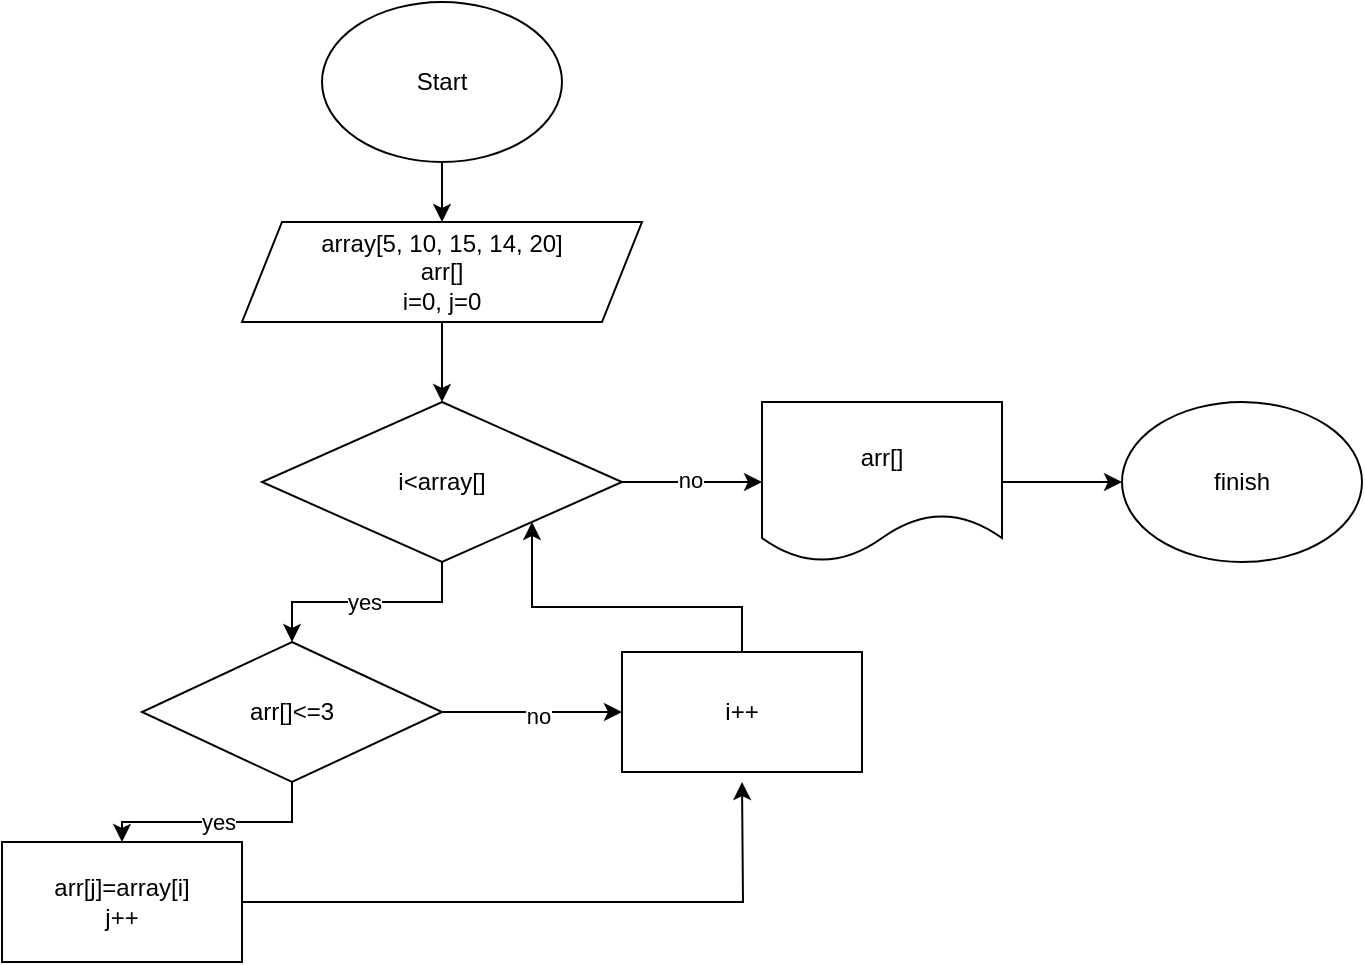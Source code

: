 <mxfile version="21.6.8" type="device">
  <diagram name="Страница 1" id="PjE37qe465DXwWyupwO6">
    <mxGraphModel dx="1036" dy="606" grid="1" gridSize="10" guides="1" tooltips="1" connect="1" arrows="1" fold="1" page="1" pageScale="1" pageWidth="827" pageHeight="1169" math="0" shadow="0">
      <root>
        <mxCell id="0" />
        <mxCell id="1" parent="0" />
        <mxCell id="A6gzNDOhWi2ns9ZcFzLb-3" value="" style="edgeStyle=orthogonalEdgeStyle;rounded=0;orthogonalLoop=1;jettySize=auto;html=1;" parent="1" source="A6gzNDOhWi2ns9ZcFzLb-1" target="A6gzNDOhWi2ns9ZcFzLb-2" edge="1">
          <mxGeometry relative="1" as="geometry" />
        </mxCell>
        <mxCell id="A6gzNDOhWi2ns9ZcFzLb-1" value="Start" style="ellipse;whiteSpace=wrap;html=1;" parent="1" vertex="1">
          <mxGeometry x="270" y="20" width="120" height="80" as="geometry" />
        </mxCell>
        <mxCell id="vsOPiw_uGc_njPWq8ppH-2" value="" style="edgeStyle=orthogonalEdgeStyle;rounded=0;orthogonalLoop=1;jettySize=auto;html=1;" edge="1" parent="1" source="A6gzNDOhWi2ns9ZcFzLb-2" target="vsOPiw_uGc_njPWq8ppH-1">
          <mxGeometry relative="1" as="geometry" />
        </mxCell>
        <mxCell id="A6gzNDOhWi2ns9ZcFzLb-2" value="array[5, 10, 15, 14, 20]&lt;br&gt;arr[]&lt;br&gt;i=0, j=0" style="shape=parallelogram;perimeter=parallelogramPerimeter;whiteSpace=wrap;html=1;fixedSize=1;" parent="1" vertex="1">
          <mxGeometry x="230" y="130" width="200" height="50" as="geometry" />
        </mxCell>
        <mxCell id="A6gzNDOhWi2ns9ZcFzLb-10" value="finish" style="ellipse;whiteSpace=wrap;html=1;" parent="1" vertex="1">
          <mxGeometry x="670" y="220" width="120" height="80" as="geometry" />
        </mxCell>
        <mxCell id="vsOPiw_uGc_njPWq8ppH-5" style="edgeStyle=orthogonalEdgeStyle;rounded=0;orthogonalLoop=1;jettySize=auto;html=1;" edge="1" parent="1" source="vsOPiw_uGc_njPWq8ppH-1" target="vsOPiw_uGc_njPWq8ppH-3">
          <mxGeometry relative="1" as="geometry" />
        </mxCell>
        <mxCell id="vsOPiw_uGc_njPWq8ppH-6" value="yes" style="edgeLabel;html=1;align=center;verticalAlign=middle;resizable=0;points=[];" vertex="1" connectable="0" parent="vsOPiw_uGc_njPWq8ppH-5">
          <mxGeometry x="0.033" relative="1" as="geometry">
            <mxPoint as="offset" />
          </mxGeometry>
        </mxCell>
        <mxCell id="vsOPiw_uGc_njPWq8ppH-16" style="edgeStyle=orthogonalEdgeStyle;rounded=0;orthogonalLoop=1;jettySize=auto;html=1;entryX=0;entryY=0.5;entryDx=0;entryDy=0;" edge="1" parent="1" source="vsOPiw_uGc_njPWq8ppH-1" target="vsOPiw_uGc_njPWq8ppH-15">
          <mxGeometry relative="1" as="geometry" />
        </mxCell>
        <mxCell id="vsOPiw_uGc_njPWq8ppH-17" value="no" style="edgeLabel;html=1;align=center;verticalAlign=middle;resizable=0;points=[];" vertex="1" connectable="0" parent="vsOPiw_uGc_njPWq8ppH-16">
          <mxGeometry x="-0.04" y="1" relative="1" as="geometry">
            <mxPoint as="offset" />
          </mxGeometry>
        </mxCell>
        <mxCell id="vsOPiw_uGc_njPWq8ppH-1" value="i&amp;lt;array[]" style="rhombus;whiteSpace=wrap;html=1;" vertex="1" parent="1">
          <mxGeometry x="240" y="220" width="180" height="80" as="geometry" />
        </mxCell>
        <mxCell id="vsOPiw_uGc_njPWq8ppH-7" value="" style="edgeStyle=orthogonalEdgeStyle;rounded=0;orthogonalLoop=1;jettySize=auto;html=1;" edge="1" parent="1" source="vsOPiw_uGc_njPWq8ppH-3" target="vsOPiw_uGc_njPWq8ppH-4">
          <mxGeometry relative="1" as="geometry" />
        </mxCell>
        <mxCell id="vsOPiw_uGc_njPWq8ppH-14" value="yes" style="edgeLabel;html=1;align=center;verticalAlign=middle;resizable=0;points=[];" vertex="1" connectable="0" parent="vsOPiw_uGc_njPWq8ppH-7">
          <mxGeometry x="-0.002" relative="1" as="geometry">
            <mxPoint as="offset" />
          </mxGeometry>
        </mxCell>
        <mxCell id="vsOPiw_uGc_njPWq8ppH-9" style="edgeStyle=orthogonalEdgeStyle;rounded=0;orthogonalLoop=1;jettySize=auto;html=1;entryX=0;entryY=0.5;entryDx=0;entryDy=0;" edge="1" parent="1" source="vsOPiw_uGc_njPWq8ppH-3" target="vsOPiw_uGc_njPWq8ppH-8">
          <mxGeometry relative="1" as="geometry" />
        </mxCell>
        <mxCell id="vsOPiw_uGc_njPWq8ppH-10" value="no" style="edgeLabel;html=1;align=center;verticalAlign=middle;resizable=0;points=[];" vertex="1" connectable="0" parent="vsOPiw_uGc_njPWq8ppH-9">
          <mxGeometry x="0.058" y="-2" relative="1" as="geometry">
            <mxPoint as="offset" />
          </mxGeometry>
        </mxCell>
        <mxCell id="vsOPiw_uGc_njPWq8ppH-3" value="arr[]&amp;lt;=3" style="rhombus;whiteSpace=wrap;html=1;" vertex="1" parent="1">
          <mxGeometry x="180" y="340" width="150" height="70" as="geometry" />
        </mxCell>
        <mxCell id="vsOPiw_uGc_njPWq8ppH-11" style="edgeStyle=orthogonalEdgeStyle;rounded=0;orthogonalLoop=1;jettySize=auto;html=1;" edge="1" parent="1" source="vsOPiw_uGc_njPWq8ppH-4">
          <mxGeometry relative="1" as="geometry">
            <mxPoint x="480" y="410" as="targetPoint" />
          </mxGeometry>
        </mxCell>
        <mxCell id="vsOPiw_uGc_njPWq8ppH-4" value="arr[j]=array[i]&lt;br&gt;j++" style="rounded=0;whiteSpace=wrap;html=1;" vertex="1" parent="1">
          <mxGeometry x="110" y="440" width="120" height="60" as="geometry" />
        </mxCell>
        <mxCell id="vsOPiw_uGc_njPWq8ppH-13" style="edgeStyle=orthogonalEdgeStyle;rounded=0;orthogonalLoop=1;jettySize=auto;html=1;entryX=1;entryY=1;entryDx=0;entryDy=0;" edge="1" parent="1" source="vsOPiw_uGc_njPWq8ppH-8" target="vsOPiw_uGc_njPWq8ppH-1">
          <mxGeometry relative="1" as="geometry" />
        </mxCell>
        <mxCell id="vsOPiw_uGc_njPWq8ppH-8" value="i++" style="rounded=0;whiteSpace=wrap;html=1;" vertex="1" parent="1">
          <mxGeometry x="420" y="345" width="120" height="60" as="geometry" />
        </mxCell>
        <mxCell id="vsOPiw_uGc_njPWq8ppH-18" value="" style="edgeStyle=orthogonalEdgeStyle;rounded=0;orthogonalLoop=1;jettySize=auto;html=1;" edge="1" parent="1" source="vsOPiw_uGc_njPWq8ppH-15" target="A6gzNDOhWi2ns9ZcFzLb-10">
          <mxGeometry relative="1" as="geometry" />
        </mxCell>
        <mxCell id="vsOPiw_uGc_njPWq8ppH-15" value="arr[]" style="shape=document;whiteSpace=wrap;html=1;boundedLbl=1;" vertex="1" parent="1">
          <mxGeometry x="490" y="220" width="120" height="80" as="geometry" />
        </mxCell>
      </root>
    </mxGraphModel>
  </diagram>
</mxfile>
